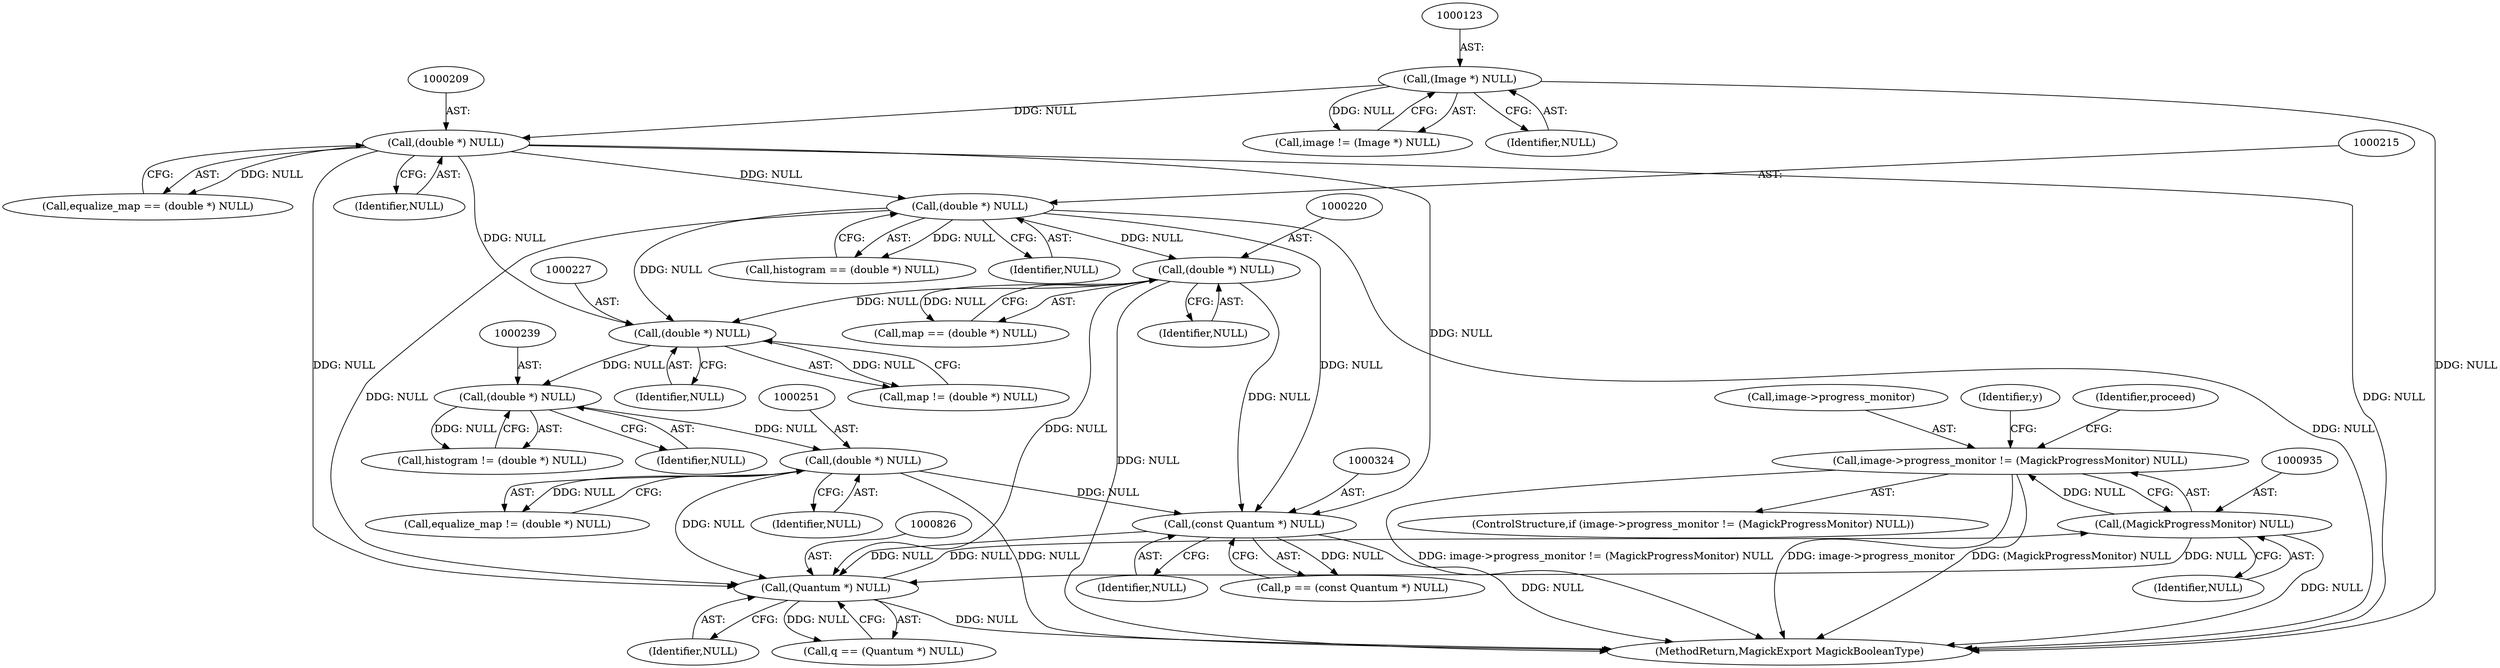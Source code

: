 digraph "0_ImageMagick_76401e172ea3a55182be2b8e2aca4d07270f6da6_0@pointer" {
"1000930" [label="(Call,image->progress_monitor != (MagickProgressMonitor) NULL)"];
"1000934" [label="(Call,(MagickProgressMonitor) NULL)"];
"1000825" [label="(Call,(Quantum *) NULL)"];
"1000219" [label="(Call,(double *) NULL)"];
"1000214" [label="(Call,(double *) NULL)"];
"1000208" [label="(Call,(double *) NULL)"];
"1000122" [label="(Call,(Image *) NULL)"];
"1000250" [label="(Call,(double *) NULL)"];
"1000238" [label="(Call,(double *) NULL)"];
"1000226" [label="(Call,(double *) NULL)"];
"1000323" [label="(Call,(const Quantum *) NULL)"];
"1000929" [label="(ControlStructure,if (image->progress_monitor != (MagickProgressMonitor) NULL))"];
"1000226" [label="(Call,(double *) NULL)"];
"1000228" [label="(Identifier,NULL)"];
"1000321" [label="(Call,p == (const Quantum *) NULL)"];
"1000323" [label="(Call,(const Quantum *) NULL)"];
"1000930" [label="(Call,image->progress_monitor != (MagickProgressMonitor) NULL)"];
"1000325" [label="(Identifier,NULL)"];
"1000206" [label="(Call,equalize_map == (double *) NULL)"];
"1000216" [label="(Identifier,NULL)"];
"1000219" [label="(Call,(double *) NULL)"];
"1000124" [label="(Identifier,NULL)"];
"1000936" [label="(Identifier,NULL)"];
"1000240" [label="(Identifier,NULL)"];
"1000934" [label="(Call,(MagickProgressMonitor) NULL)"];
"1000252" [label="(Identifier,NULL)"];
"1000221" [label="(Identifier,NULL)"];
"1000940" [label="(Identifier,proceed)"];
"1000122" [label="(Call,(Image *) NULL)"];
"1000238" [label="(Call,(double *) NULL)"];
"1000968" [label="(MethodReturn,MagickExport MagickBooleanType)"];
"1000827" [label="(Identifier,NULL)"];
"1000214" [label="(Call,(double *) NULL)"];
"1000212" [label="(Call,histogram == (double *) NULL)"];
"1000120" [label="(Call,image != (Image *) NULL)"];
"1000248" [label="(Call,equalize_map != (double *) NULL)"];
"1000931" [label="(Call,image->progress_monitor)"];
"1000236" [label="(Call,histogram != (double *) NULL)"];
"1000823" [label="(Call,q == (Quantum *) NULL)"];
"1000217" [label="(Call,map == (double *) NULL)"];
"1000224" [label="(Call,map != (double *) NULL)"];
"1000802" [label="(Identifier,y)"];
"1000250" [label="(Call,(double *) NULL)"];
"1000208" [label="(Call,(double *) NULL)"];
"1000825" [label="(Call,(Quantum *) NULL)"];
"1000210" [label="(Identifier,NULL)"];
"1000930" -> "1000929"  [label="AST: "];
"1000930" -> "1000934"  [label="CFG: "];
"1000931" -> "1000930"  [label="AST: "];
"1000934" -> "1000930"  [label="AST: "];
"1000940" -> "1000930"  [label="CFG: "];
"1000802" -> "1000930"  [label="CFG: "];
"1000930" -> "1000968"  [label="DDG: (MagickProgressMonitor) NULL"];
"1000930" -> "1000968"  [label="DDG: image->progress_monitor != (MagickProgressMonitor) NULL"];
"1000930" -> "1000968"  [label="DDG: image->progress_monitor"];
"1000934" -> "1000930"  [label="DDG: NULL"];
"1000934" -> "1000936"  [label="CFG: "];
"1000935" -> "1000934"  [label="AST: "];
"1000936" -> "1000934"  [label="AST: "];
"1000934" -> "1000968"  [label="DDG: NULL"];
"1000934" -> "1000825"  [label="DDG: NULL"];
"1000825" -> "1000934"  [label="DDG: NULL"];
"1000825" -> "1000823"  [label="AST: "];
"1000825" -> "1000827"  [label="CFG: "];
"1000826" -> "1000825"  [label="AST: "];
"1000827" -> "1000825"  [label="AST: "];
"1000823" -> "1000825"  [label="CFG: "];
"1000825" -> "1000968"  [label="DDG: NULL"];
"1000825" -> "1000823"  [label="DDG: NULL"];
"1000219" -> "1000825"  [label="DDG: NULL"];
"1000208" -> "1000825"  [label="DDG: NULL"];
"1000214" -> "1000825"  [label="DDG: NULL"];
"1000250" -> "1000825"  [label="DDG: NULL"];
"1000323" -> "1000825"  [label="DDG: NULL"];
"1000219" -> "1000217"  [label="AST: "];
"1000219" -> "1000221"  [label="CFG: "];
"1000220" -> "1000219"  [label="AST: "];
"1000221" -> "1000219"  [label="AST: "];
"1000217" -> "1000219"  [label="CFG: "];
"1000219" -> "1000968"  [label="DDG: NULL"];
"1000219" -> "1000217"  [label="DDG: NULL"];
"1000214" -> "1000219"  [label="DDG: NULL"];
"1000219" -> "1000226"  [label="DDG: NULL"];
"1000219" -> "1000323"  [label="DDG: NULL"];
"1000214" -> "1000212"  [label="AST: "];
"1000214" -> "1000216"  [label="CFG: "];
"1000215" -> "1000214"  [label="AST: "];
"1000216" -> "1000214"  [label="AST: "];
"1000212" -> "1000214"  [label="CFG: "];
"1000214" -> "1000968"  [label="DDG: NULL"];
"1000214" -> "1000212"  [label="DDG: NULL"];
"1000208" -> "1000214"  [label="DDG: NULL"];
"1000214" -> "1000226"  [label="DDG: NULL"];
"1000214" -> "1000323"  [label="DDG: NULL"];
"1000208" -> "1000206"  [label="AST: "];
"1000208" -> "1000210"  [label="CFG: "];
"1000209" -> "1000208"  [label="AST: "];
"1000210" -> "1000208"  [label="AST: "];
"1000206" -> "1000208"  [label="CFG: "];
"1000208" -> "1000968"  [label="DDG: NULL"];
"1000208" -> "1000206"  [label="DDG: NULL"];
"1000122" -> "1000208"  [label="DDG: NULL"];
"1000208" -> "1000226"  [label="DDG: NULL"];
"1000208" -> "1000323"  [label="DDG: NULL"];
"1000122" -> "1000120"  [label="AST: "];
"1000122" -> "1000124"  [label="CFG: "];
"1000123" -> "1000122"  [label="AST: "];
"1000124" -> "1000122"  [label="AST: "];
"1000120" -> "1000122"  [label="CFG: "];
"1000122" -> "1000968"  [label="DDG: NULL"];
"1000122" -> "1000120"  [label="DDG: NULL"];
"1000250" -> "1000248"  [label="AST: "];
"1000250" -> "1000252"  [label="CFG: "];
"1000251" -> "1000250"  [label="AST: "];
"1000252" -> "1000250"  [label="AST: "];
"1000248" -> "1000250"  [label="CFG: "];
"1000250" -> "1000968"  [label="DDG: NULL"];
"1000250" -> "1000248"  [label="DDG: NULL"];
"1000238" -> "1000250"  [label="DDG: NULL"];
"1000250" -> "1000323"  [label="DDG: NULL"];
"1000238" -> "1000236"  [label="AST: "];
"1000238" -> "1000240"  [label="CFG: "];
"1000239" -> "1000238"  [label="AST: "];
"1000240" -> "1000238"  [label="AST: "];
"1000236" -> "1000238"  [label="CFG: "];
"1000238" -> "1000236"  [label="DDG: NULL"];
"1000226" -> "1000238"  [label="DDG: NULL"];
"1000226" -> "1000224"  [label="AST: "];
"1000226" -> "1000228"  [label="CFG: "];
"1000227" -> "1000226"  [label="AST: "];
"1000228" -> "1000226"  [label="AST: "];
"1000224" -> "1000226"  [label="CFG: "];
"1000226" -> "1000224"  [label="DDG: NULL"];
"1000323" -> "1000321"  [label="AST: "];
"1000323" -> "1000325"  [label="CFG: "];
"1000324" -> "1000323"  [label="AST: "];
"1000325" -> "1000323"  [label="AST: "];
"1000321" -> "1000323"  [label="CFG: "];
"1000323" -> "1000968"  [label="DDG: NULL"];
"1000323" -> "1000321"  [label="DDG: NULL"];
}
